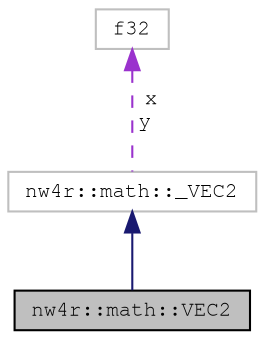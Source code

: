 digraph "nw4r::math::VEC2"
{
 // LATEX_PDF_SIZE
  edge [fontname="FreeMono",fontsize="10",labelfontname="FreeMono",labelfontsize="10"];
  node [fontname="FreeMono",fontsize="10",shape=record];
  Node1 [label="nw4r::math::VEC2",height=0.2,width=0.4,color="black", fillcolor="grey75", style="filled", fontcolor="black",tooltip=" "];
  Node2 -> Node1 [dir="back",color="midnightblue",fontsize="10",style="solid",fontname="FreeMono"];
  Node2 [label="nw4r::math::_VEC2",height=0.2,width=0.4,color="grey75", fillcolor="white", style="filled",URL="$structnw4r_1_1math_1_1___v_e_c2.html",tooltip=" "];
  Node3 -> Node2 [dir="back",color="darkorchid3",fontsize="10",style="dashed",label=" x\ny" ,fontname="FreeMono"];
  Node3 [label="f32",height=0.2,width=0.4,color="grey75", fillcolor="white", style="filled",tooltip=" "];
}
